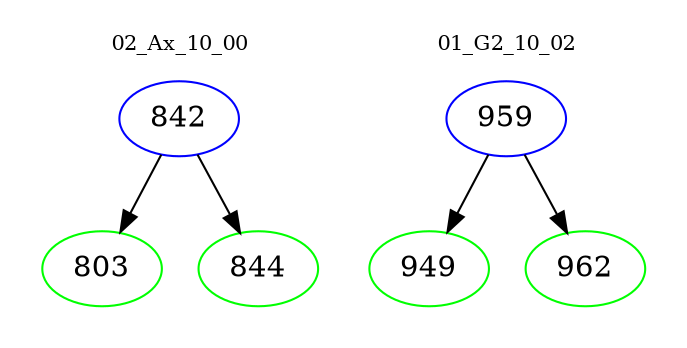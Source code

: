 digraph{
subgraph cluster_0 {
color = white
label = "02_Ax_10_00";
fontsize=10;
T0_842 [label="842", color="blue"]
T0_842 -> T0_803 [color="black"]
T0_803 [label="803", color="green"]
T0_842 -> T0_844 [color="black"]
T0_844 [label="844", color="green"]
}
subgraph cluster_1 {
color = white
label = "01_G2_10_02";
fontsize=10;
T1_959 [label="959", color="blue"]
T1_959 -> T1_949 [color="black"]
T1_949 [label="949", color="green"]
T1_959 -> T1_962 [color="black"]
T1_962 [label="962", color="green"]
}
}
